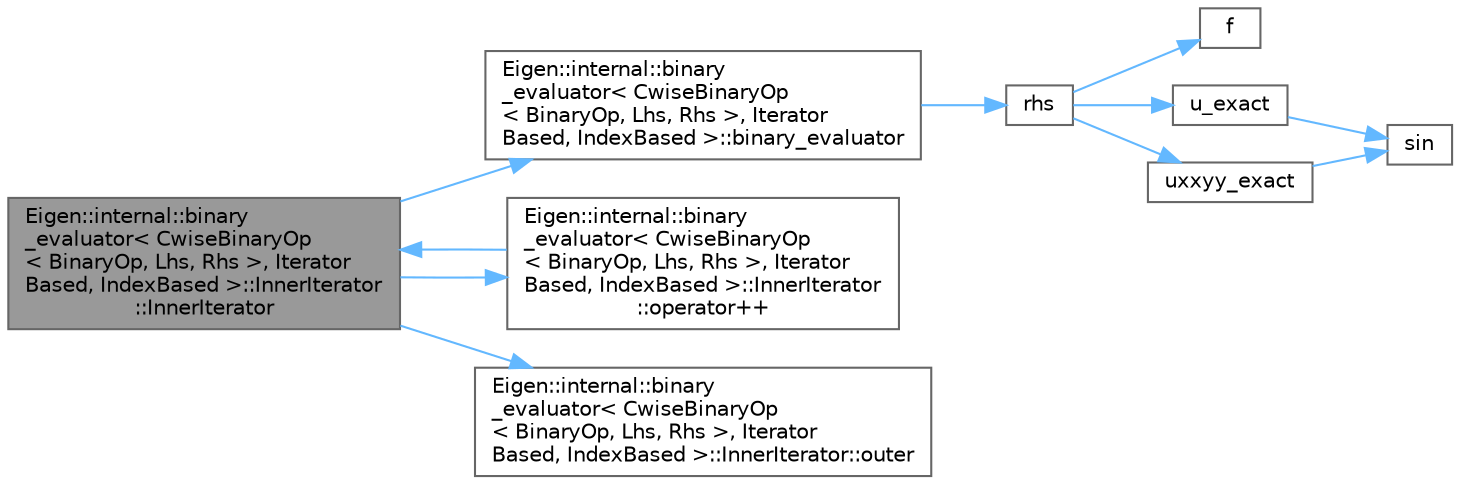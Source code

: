 digraph "Eigen::internal::binary_evaluator&lt; CwiseBinaryOp&lt; BinaryOp, Lhs, Rhs &gt;, IteratorBased, IndexBased &gt;::InnerIterator::InnerIterator"
{
 // LATEX_PDF_SIZE
  bgcolor="transparent";
  edge [fontname=Helvetica,fontsize=10,labelfontname=Helvetica,labelfontsize=10];
  node [fontname=Helvetica,fontsize=10,shape=box,height=0.2,width=0.4];
  rankdir="LR";
  Node1 [id="Node000001",label="Eigen::internal::binary\l_evaluator\< CwiseBinaryOp\l\< BinaryOp, Lhs, Rhs \>, Iterator\lBased, IndexBased \>::InnerIterator\l::InnerIterator",height=0.2,width=0.4,color="gray40", fillcolor="grey60", style="filled", fontcolor="black",tooltip=" "];
  Node1 -> Node2 [id="edge1_Node000001_Node000002",color="steelblue1",style="solid",tooltip=" "];
  Node2 [id="Node000002",label="Eigen::internal::binary\l_evaluator\< CwiseBinaryOp\l\< BinaryOp, Lhs, Rhs \>, Iterator\lBased, IndexBased \>::binary_evaluator",height=0.2,width=0.4,color="grey40", fillcolor="white", style="filled",URL="$struct_eigen_1_1internal_1_1binary__evaluator_3_01_cwise_binary_op_3_01_binary_op_00_01_lhs_00_0cb5b32f8780f5e04222972f8f6ae2d90.html#ae651ac32465859b332b06ec2d6b21b14",tooltip=" "];
  Node2 -> Node3 [id="edge2_Node000002_Node000003",color="steelblue1",style="solid",tooltip=" "];
  Node3 [id="Node000003",label="rhs",height=0.2,width=0.4,color="grey40", fillcolor="white", style="filled",URL="$poisson_8cpp.html#a38c677f5cc4e47bc7505aef707c1bb83",tooltip=" "];
  Node3 -> Node4 [id="edge3_Node000003_Node000004",color="steelblue1",style="solid",tooltip=" "];
  Node4 [id="Node000004",label="f",height=0.2,width=0.4,color="grey40", fillcolor="white", style="filled",URL="$cxx11__tensor__map_8cpp.html#a7f507fea02198f6cb81c86640c7b1a4e",tooltip=" "];
  Node3 -> Node5 [id="edge4_Node000003_Node000005",color="steelblue1",style="solid",tooltip=" "];
  Node5 [id="Node000005",label="u_exact",height=0.2,width=0.4,color="grey40", fillcolor="white", style="filled",URL="$poisson_8cpp.html#a06fc16c4676f839f8de736a6791b6862",tooltip=" "];
  Node5 -> Node6 [id="edge5_Node000005_Node000006",color="steelblue1",style="solid",tooltip=" "];
  Node6 [id="Node000006",label="sin",height=0.2,width=0.4,color="grey40", fillcolor="white", style="filled",URL="$_array_cwise_unary_ops_8h.html#a9cfb0ea58bd813510a9e2db18a5e49f0",tooltip=" "];
  Node3 -> Node7 [id="edge6_Node000003_Node000007",color="steelblue1",style="solid",tooltip=" "];
  Node7 [id="Node000007",label="uxxyy_exact",height=0.2,width=0.4,color="grey40", fillcolor="white", style="filled",URL="$poisson_8cpp.html#a557a61cf12d143424a35123b14048a22",tooltip=" "];
  Node7 -> Node6 [id="edge7_Node000007_Node000006",color="steelblue1",style="solid",tooltip=" "];
  Node1 -> Node8 [id="edge8_Node000001_Node000008",color="steelblue1",style="solid",tooltip=" "];
  Node8 [id="Node000008",label="Eigen::internal::binary\l_evaluator\< CwiseBinaryOp\l\< BinaryOp, Lhs, Rhs \>, Iterator\lBased, IndexBased \>::InnerIterator\l::operator++",height=0.2,width=0.4,color="grey40", fillcolor="white", style="filled",URL="$class_eigen_1_1internal_1_1binary__evaluator_3_01_cwise_binary_op_3_01_binary_op_00_01_lhs_00_012b4683c8809d5a8c88ca2030de640ed2.html#a4a7b76d80e5b7a3b4138569a91b0bc70",tooltip=" "];
  Node8 -> Node1 [id="edge9_Node000008_Node000001",color="steelblue1",style="solid",tooltip=" "];
  Node1 -> Node9 [id="edge10_Node000001_Node000009",color="steelblue1",style="solid",tooltip=" "];
  Node9 [id="Node000009",label="Eigen::internal::binary\l_evaluator\< CwiseBinaryOp\l\< BinaryOp, Lhs, Rhs \>, Iterator\lBased, IndexBased \>::InnerIterator::outer",height=0.2,width=0.4,color="grey40", fillcolor="white", style="filled",URL="$class_eigen_1_1internal_1_1binary__evaluator_3_01_cwise_binary_op_3_01_binary_op_00_01_lhs_00_012b4683c8809d5a8c88ca2030de640ed2.html#ac9ad6f5f0d10b116afa1a6763899b2eb",tooltip=" "];
}
